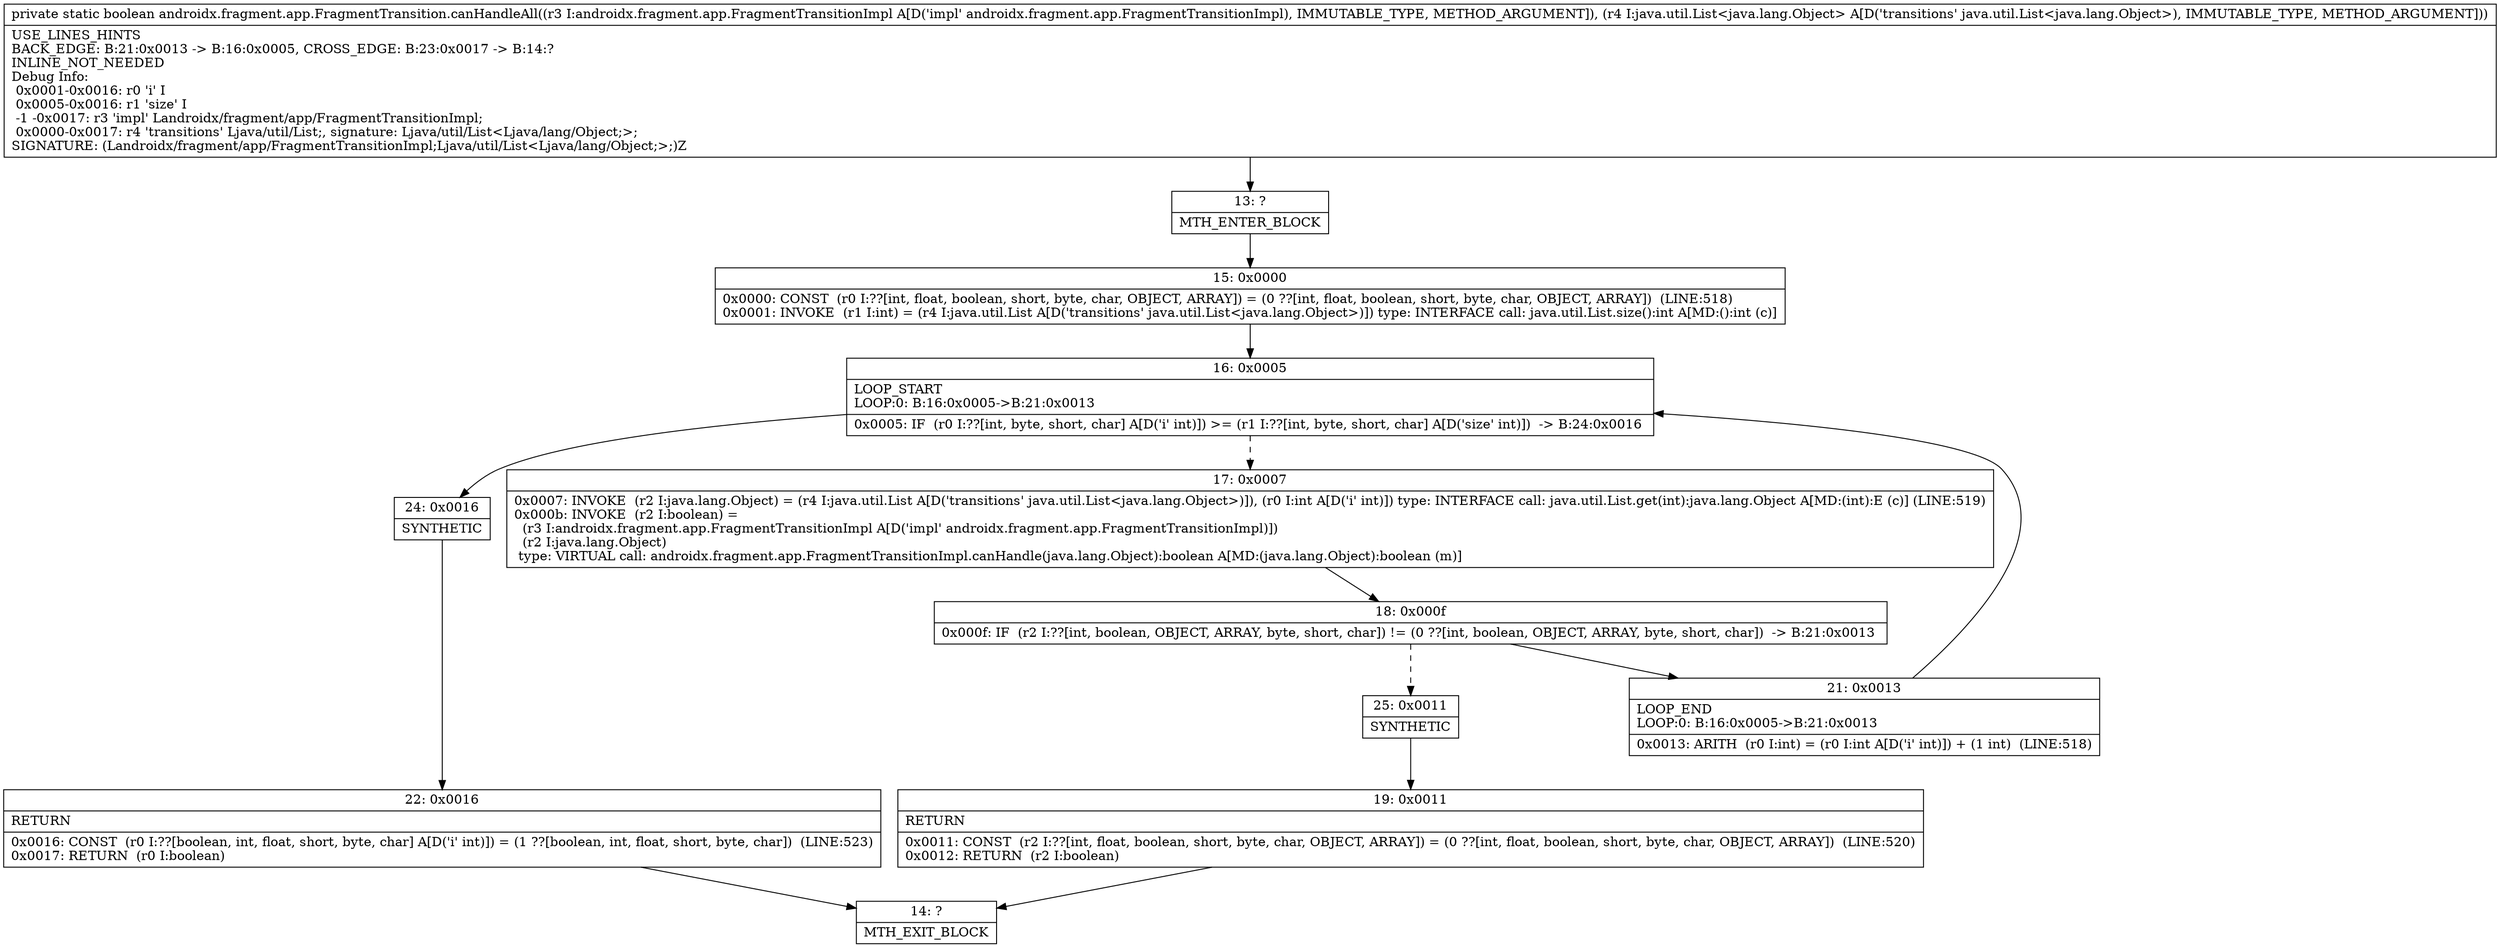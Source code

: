 digraph "CFG forandroidx.fragment.app.FragmentTransition.canHandleAll(Landroidx\/fragment\/app\/FragmentTransitionImpl;Ljava\/util\/List;)Z" {
Node_13 [shape=record,label="{13\:\ ?|MTH_ENTER_BLOCK\l}"];
Node_15 [shape=record,label="{15\:\ 0x0000|0x0000: CONST  (r0 I:??[int, float, boolean, short, byte, char, OBJECT, ARRAY]) = (0 ??[int, float, boolean, short, byte, char, OBJECT, ARRAY])  (LINE:518)\l0x0001: INVOKE  (r1 I:int) = (r4 I:java.util.List A[D('transitions' java.util.List\<java.lang.Object\>)]) type: INTERFACE call: java.util.List.size():int A[MD:():int (c)]\l}"];
Node_16 [shape=record,label="{16\:\ 0x0005|LOOP_START\lLOOP:0: B:16:0x0005\-\>B:21:0x0013\l|0x0005: IF  (r0 I:??[int, byte, short, char] A[D('i' int)]) \>= (r1 I:??[int, byte, short, char] A[D('size' int)])  \-\> B:24:0x0016 \l}"];
Node_17 [shape=record,label="{17\:\ 0x0007|0x0007: INVOKE  (r2 I:java.lang.Object) = (r4 I:java.util.List A[D('transitions' java.util.List\<java.lang.Object\>)]), (r0 I:int A[D('i' int)]) type: INTERFACE call: java.util.List.get(int):java.lang.Object A[MD:(int):E (c)] (LINE:519)\l0x000b: INVOKE  (r2 I:boolean) = \l  (r3 I:androidx.fragment.app.FragmentTransitionImpl A[D('impl' androidx.fragment.app.FragmentTransitionImpl)])\l  (r2 I:java.lang.Object)\l type: VIRTUAL call: androidx.fragment.app.FragmentTransitionImpl.canHandle(java.lang.Object):boolean A[MD:(java.lang.Object):boolean (m)]\l}"];
Node_18 [shape=record,label="{18\:\ 0x000f|0x000f: IF  (r2 I:??[int, boolean, OBJECT, ARRAY, byte, short, char]) != (0 ??[int, boolean, OBJECT, ARRAY, byte, short, char])  \-\> B:21:0x0013 \l}"];
Node_21 [shape=record,label="{21\:\ 0x0013|LOOP_END\lLOOP:0: B:16:0x0005\-\>B:21:0x0013\l|0x0013: ARITH  (r0 I:int) = (r0 I:int A[D('i' int)]) + (1 int)  (LINE:518)\l}"];
Node_25 [shape=record,label="{25\:\ 0x0011|SYNTHETIC\l}"];
Node_19 [shape=record,label="{19\:\ 0x0011|RETURN\l|0x0011: CONST  (r2 I:??[int, float, boolean, short, byte, char, OBJECT, ARRAY]) = (0 ??[int, float, boolean, short, byte, char, OBJECT, ARRAY])  (LINE:520)\l0x0012: RETURN  (r2 I:boolean) \l}"];
Node_14 [shape=record,label="{14\:\ ?|MTH_EXIT_BLOCK\l}"];
Node_24 [shape=record,label="{24\:\ 0x0016|SYNTHETIC\l}"];
Node_22 [shape=record,label="{22\:\ 0x0016|RETURN\l|0x0016: CONST  (r0 I:??[boolean, int, float, short, byte, char] A[D('i' int)]) = (1 ??[boolean, int, float, short, byte, char])  (LINE:523)\l0x0017: RETURN  (r0 I:boolean) \l}"];
MethodNode[shape=record,label="{private static boolean androidx.fragment.app.FragmentTransition.canHandleAll((r3 I:androidx.fragment.app.FragmentTransitionImpl A[D('impl' androidx.fragment.app.FragmentTransitionImpl), IMMUTABLE_TYPE, METHOD_ARGUMENT]), (r4 I:java.util.List\<java.lang.Object\> A[D('transitions' java.util.List\<java.lang.Object\>), IMMUTABLE_TYPE, METHOD_ARGUMENT]))  | USE_LINES_HINTS\lBACK_EDGE: B:21:0x0013 \-\> B:16:0x0005, CROSS_EDGE: B:23:0x0017 \-\> B:14:?\lINLINE_NOT_NEEDED\lDebug Info:\l  0x0001\-0x0016: r0 'i' I\l  0x0005\-0x0016: r1 'size' I\l  \-1 \-0x0017: r3 'impl' Landroidx\/fragment\/app\/FragmentTransitionImpl;\l  0x0000\-0x0017: r4 'transitions' Ljava\/util\/List;, signature: Ljava\/util\/List\<Ljava\/lang\/Object;\>;\lSIGNATURE: (Landroidx\/fragment\/app\/FragmentTransitionImpl;Ljava\/util\/List\<Ljava\/lang\/Object;\>;)Z\l}"];
MethodNode -> Node_13;Node_13 -> Node_15;
Node_15 -> Node_16;
Node_16 -> Node_17[style=dashed];
Node_16 -> Node_24;
Node_17 -> Node_18;
Node_18 -> Node_21;
Node_18 -> Node_25[style=dashed];
Node_21 -> Node_16;
Node_25 -> Node_19;
Node_19 -> Node_14;
Node_24 -> Node_22;
Node_22 -> Node_14;
}

